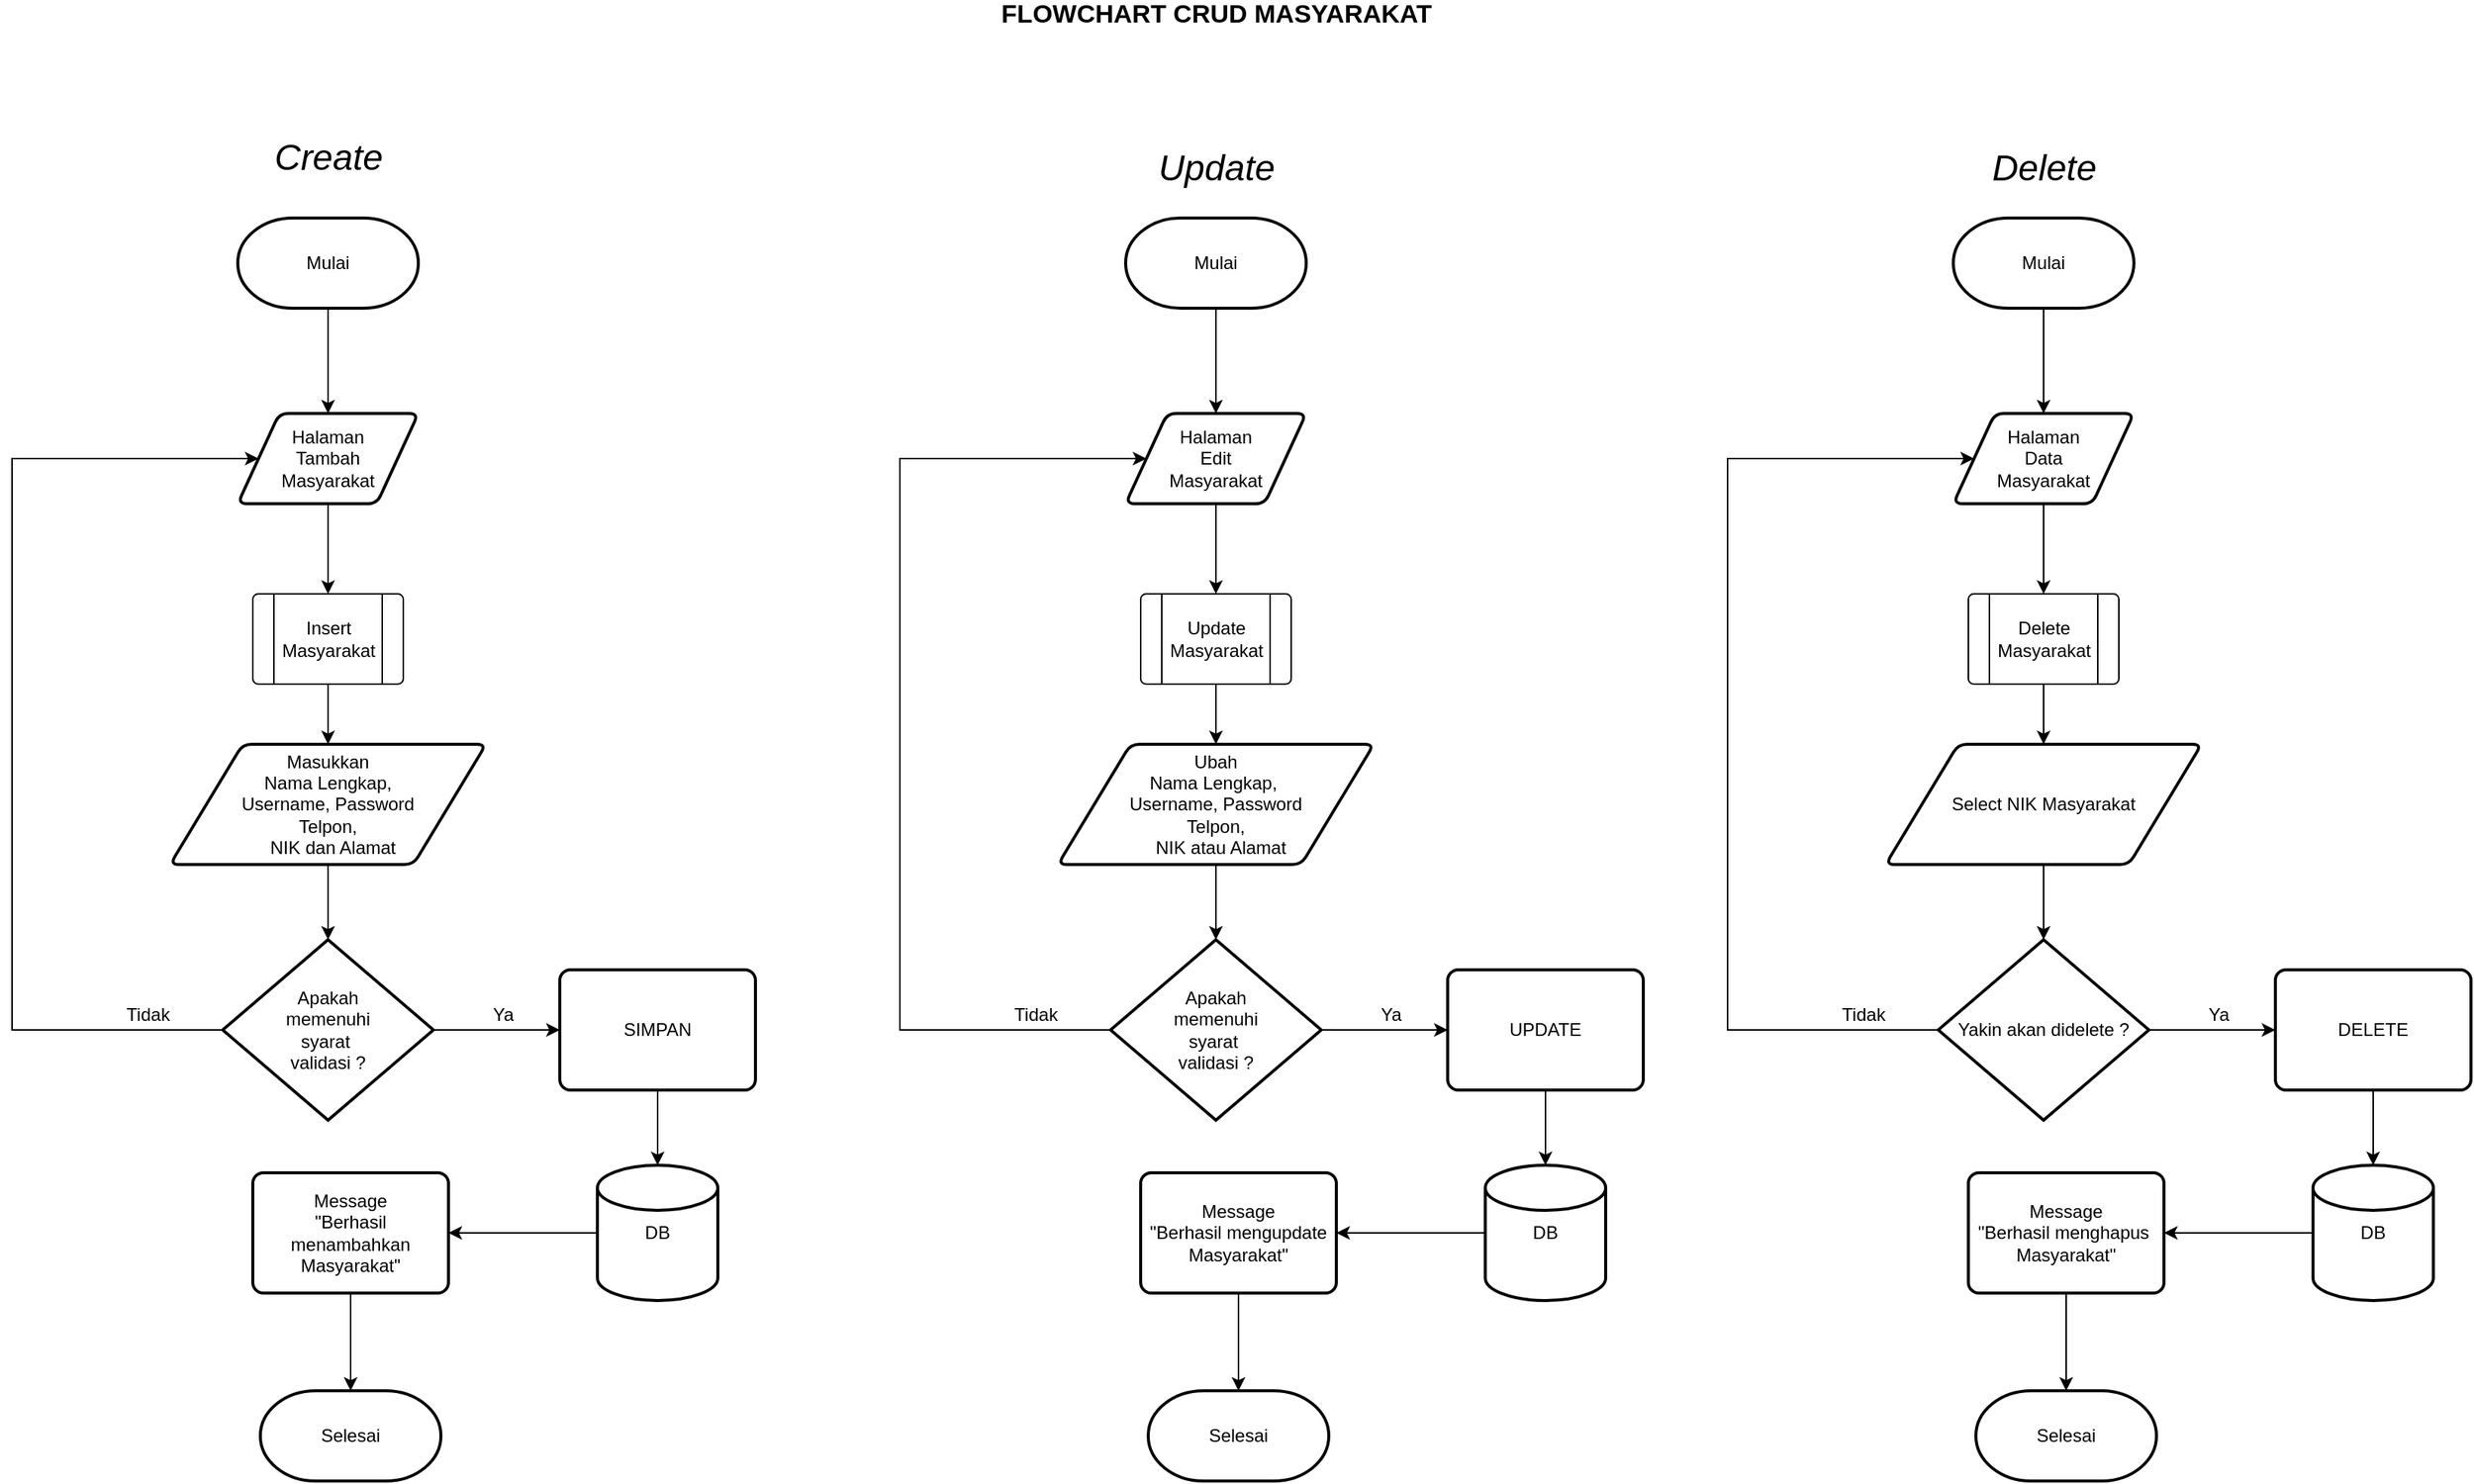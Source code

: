<mxfile version="12.9.10" type="device"><diagram id="C5RBs43oDa-KdzZeNtuy" name="Page-1"><mxGraphModel dx="868" dy="471" grid="1" gridSize="10" guides="1" tooltips="1" connect="1" arrows="1" fold="1" page="1" pageScale="1" pageWidth="827" pageHeight="1169" math="0" shadow="0"><root><mxCell id="WIyWlLk6GJQsqaUBKTNV-0"/><mxCell id="WIyWlLk6GJQsqaUBKTNV-1" parent="WIyWlLk6GJQsqaUBKTNV-0"/><mxCell id="OCHDClbWpU-l9dmNrM_P-1" value="&lt;font style=&quot;font-size: 17px&quot;&gt;FLOWCHART CRUD MASYARAKAT&lt;/font&gt;" style="text;html=1;align=center;verticalAlign=middle;resizable=0;points=[];autosize=1;strokeWidth=1;fontStyle=1" parent="WIyWlLk6GJQsqaUBKTNV-1" vertex="1"><mxGeometry x="690" y="20" width="300" height="20" as="geometry"/></mxCell><mxCell id="OCHDClbWpU-l9dmNrM_P-8" value="" style="edgeStyle=orthogonalEdgeStyle;rounded=0;orthogonalLoop=1;jettySize=auto;html=1;entryX=0.5;entryY=0;entryDx=0;entryDy=0;align=center;" parent="WIyWlLk6GJQsqaUBKTNV-1" source="OCHDClbWpU-l9dmNrM_P-4" target="OCHDClbWpU-l9dmNrM_P-18" edge="1"><mxGeometry relative="1" as="geometry"><mxPoint x="250" y="375" as="targetPoint"/></mxGeometry></mxCell><mxCell id="OCHDClbWpU-l9dmNrM_P-4" value="Halaman&lt;br&gt;Tambah&lt;br&gt;Masyarakat" style="shape=parallelogram;html=1;strokeWidth=2;perimeter=parallelogramPerimeter;whiteSpace=wrap;rounded=1;arcSize=12;size=0.23;align=center;" parent="WIyWlLk6GJQsqaUBKTNV-1" vertex="1"><mxGeometry x="190" y="295" width="120" height="60" as="geometry"/></mxCell><mxCell id="OCHDClbWpU-l9dmNrM_P-6" value="" style="edgeStyle=orthogonalEdgeStyle;rounded=0;orthogonalLoop=1;jettySize=auto;html=1;align=center;" parent="WIyWlLk6GJQsqaUBKTNV-1" source="OCHDClbWpU-l9dmNrM_P-5" target="OCHDClbWpU-l9dmNrM_P-4" edge="1"><mxGeometry relative="1" as="geometry"><Array as="points"><mxPoint x="250" y="275"/><mxPoint x="250" y="275"/></Array></mxGeometry></mxCell><mxCell id="OCHDClbWpU-l9dmNrM_P-5" value="Mulai" style="strokeWidth=2;html=1;shape=mxgraph.flowchart.terminator;whiteSpace=wrap;align=center;" parent="WIyWlLk6GJQsqaUBKTNV-1" vertex="1"><mxGeometry x="190" y="165" width="120" height="60" as="geometry"/></mxCell><mxCell id="OCHDClbWpU-l9dmNrM_P-12" value="" style="edgeStyle=orthogonalEdgeStyle;rounded=0;orthogonalLoop=1;jettySize=auto;html=1;align=center;" parent="WIyWlLk6GJQsqaUBKTNV-1" source="OCHDClbWpU-l9dmNrM_P-9" target="OCHDClbWpU-l9dmNrM_P-11" edge="1"><mxGeometry relative="1" as="geometry"/></mxCell><mxCell id="OCHDClbWpU-l9dmNrM_P-9" value="Masukkan&lt;br&gt;Nama Lengkap, &lt;br&gt;Username, Password&lt;br&gt;Telpon,&lt;br&gt;&amp;nbsp; NIK dan Alamat" style="shape=parallelogram;html=1;strokeWidth=2;perimeter=parallelogramPerimeter;whiteSpace=wrap;rounded=1;arcSize=12;size=0.23;align=center;" parent="WIyWlLk6GJQsqaUBKTNV-1" vertex="1"><mxGeometry x="145" y="515" width="210" height="80" as="geometry"/></mxCell><mxCell id="OCHDClbWpU-l9dmNrM_P-14" value="" style="edgeStyle=orthogonalEdgeStyle;rounded=0;orthogonalLoop=1;jettySize=auto;html=1;entryX=0;entryY=0.5;entryDx=0;entryDy=0;" parent="WIyWlLk6GJQsqaUBKTNV-1" source="OCHDClbWpU-l9dmNrM_P-11" target="OCHDClbWpU-l9dmNrM_P-4" edge="1"><mxGeometry relative="1" as="geometry"><mxPoint x="-70" y="325" as="targetPoint"/><Array as="points"><mxPoint x="40" y="705"/><mxPoint x="40" y="325"/></Array></mxGeometry></mxCell><mxCell id="OCHDClbWpU-l9dmNrM_P-16" value="" style="edgeStyle=orthogonalEdgeStyle;rounded=0;orthogonalLoop=1;jettySize=auto;html=1;align=center;" parent="WIyWlLk6GJQsqaUBKTNV-1" source="OCHDClbWpU-l9dmNrM_P-11" target="OCHDClbWpU-l9dmNrM_P-24" edge="1"><mxGeometry relative="1" as="geometry"><mxPoint x="400" y="705" as="targetPoint"/></mxGeometry></mxCell><mxCell id="OCHDClbWpU-l9dmNrM_P-11" value="Apakah&lt;br&gt;memenuhi&lt;br&gt;syarat&amp;nbsp;&lt;br&gt;validasi ?" style="strokeWidth=2;html=1;shape=mxgraph.flowchart.decision;whiteSpace=wrap;align=center;" parent="WIyWlLk6GJQsqaUBKTNV-1" vertex="1"><mxGeometry x="180" y="645" width="140" height="120" as="geometry"/></mxCell><mxCell id="OCHDClbWpU-l9dmNrM_P-17" value="Tidak" style="text;html=1;align=center;verticalAlign=middle;resizable=0;points=[];autosize=1;" parent="WIyWlLk6GJQsqaUBKTNV-1" vertex="1"><mxGeometry x="110" y="685" width="40" height="20" as="geometry"/></mxCell><mxCell id="OCHDClbWpU-l9dmNrM_P-22" value="" style="edgeStyle=orthogonalEdgeStyle;rounded=0;orthogonalLoop=1;jettySize=auto;html=1;align=center;" parent="WIyWlLk6GJQsqaUBKTNV-1" source="OCHDClbWpU-l9dmNrM_P-18" target="OCHDClbWpU-l9dmNrM_P-9" edge="1"><mxGeometry relative="1" as="geometry"/></mxCell><mxCell id="OCHDClbWpU-l9dmNrM_P-18" value="" style="verticalLabelPosition=bottom;verticalAlign=top;html=1;shape=process;whiteSpace=wrap;rounded=1;size=0.14;arcSize=6;strokeWidth=1;align=center;" parent="WIyWlLk6GJQsqaUBKTNV-1" vertex="1"><mxGeometry x="200" y="415" width="100" height="60" as="geometry"/></mxCell><mxCell id="OCHDClbWpU-l9dmNrM_P-23" value="Insert &lt;br&gt;Masyarakat" style="text;html=1;align=center;verticalAlign=middle;resizable=0;points=[];autosize=1;" parent="WIyWlLk6GJQsqaUBKTNV-1" vertex="1"><mxGeometry x="210" y="430" width="80" height="30" as="geometry"/></mxCell><mxCell id="OCHDClbWpU-l9dmNrM_P-26" value="" style="edgeStyle=orthogonalEdgeStyle;rounded=0;orthogonalLoop=1;jettySize=auto;html=1;align=center;" parent="WIyWlLk6GJQsqaUBKTNV-1" source="OCHDClbWpU-l9dmNrM_P-24" target="OCHDClbWpU-l9dmNrM_P-25" edge="1"><mxGeometry relative="1" as="geometry"/></mxCell><mxCell id="OCHDClbWpU-l9dmNrM_P-24" value="SIMPAN" style="rounded=1;whiteSpace=wrap;html=1;absoluteArcSize=1;arcSize=14;strokeWidth=2;align=center;" parent="WIyWlLk6GJQsqaUBKTNV-1" vertex="1"><mxGeometry x="404" y="665" width="130" height="80" as="geometry"/></mxCell><mxCell id="OCHDClbWpU-l9dmNrM_P-28" value="" style="edgeStyle=orthogonalEdgeStyle;rounded=0;orthogonalLoop=1;jettySize=auto;html=1;align=center;" parent="WIyWlLk6GJQsqaUBKTNV-1" source="OCHDClbWpU-l9dmNrM_P-25" target="OCHDClbWpU-l9dmNrM_P-27" edge="1"><mxGeometry relative="1" as="geometry"/></mxCell><mxCell id="OCHDClbWpU-l9dmNrM_P-25" value="DB" style="strokeWidth=2;html=1;shape=mxgraph.flowchart.database;whiteSpace=wrap;align=center;" parent="WIyWlLk6GJQsqaUBKTNV-1" vertex="1"><mxGeometry x="429" y="795" width="80" height="90" as="geometry"/></mxCell><mxCell id="OCHDClbWpU-l9dmNrM_P-30" value="" style="edgeStyle=orthogonalEdgeStyle;rounded=0;orthogonalLoop=1;jettySize=auto;html=1;align=center;" parent="WIyWlLk6GJQsqaUBKTNV-1" source="OCHDClbWpU-l9dmNrM_P-27" target="OCHDClbWpU-l9dmNrM_P-29" edge="1"><mxGeometry relative="1" as="geometry"/></mxCell><mxCell id="OCHDClbWpU-l9dmNrM_P-27" value="Message&lt;br&gt;&quot;Berhasil menambahkan &lt;br&gt;&lt;span&gt;Masyarakat&lt;/span&gt;&quot;" style="rounded=1;whiteSpace=wrap;html=1;absoluteArcSize=1;arcSize=14;strokeWidth=2;align=center;" parent="WIyWlLk6GJQsqaUBKTNV-1" vertex="1"><mxGeometry x="200" y="800" width="130" height="80" as="geometry"/></mxCell><mxCell id="OCHDClbWpU-l9dmNrM_P-29" value="Selesai" style="strokeWidth=2;html=1;shape=mxgraph.flowchart.terminator;whiteSpace=wrap;align=center;" parent="WIyWlLk6GJQsqaUBKTNV-1" vertex="1"><mxGeometry x="205" y="945" width="120" height="60" as="geometry"/></mxCell><mxCell id="OCHDClbWpU-l9dmNrM_P-31" value="Ya" style="text;html=1;align=center;verticalAlign=middle;resizable=0;points=[];autosize=1;" parent="WIyWlLk6GJQsqaUBKTNV-1" vertex="1"><mxGeometry x="351" y="685" width="30" height="20" as="geometry"/></mxCell><mxCell id="qB-X391iemQdr0O_PuVq-0" value="" style="edgeStyle=orthogonalEdgeStyle;rounded=0;orthogonalLoop=1;jettySize=auto;html=1;entryX=0.5;entryY=0;entryDx=0;entryDy=0;align=center;" parent="WIyWlLk6GJQsqaUBKTNV-1" source="qB-X391iemQdr0O_PuVq-1" target="qB-X391iemQdr0O_PuVq-11" edge="1"><mxGeometry relative="1" as="geometry"><mxPoint x="840" y="375" as="targetPoint"/></mxGeometry></mxCell><mxCell id="qB-X391iemQdr0O_PuVq-1" value="Halaman&lt;br&gt;Edit&lt;br&gt;Masyarakat" style="shape=parallelogram;html=1;strokeWidth=2;perimeter=parallelogramPerimeter;whiteSpace=wrap;rounded=1;arcSize=12;size=0.23;align=center;" parent="WIyWlLk6GJQsqaUBKTNV-1" vertex="1"><mxGeometry x="780" y="295" width="120" height="60" as="geometry"/></mxCell><mxCell id="qB-X391iemQdr0O_PuVq-2" value="" style="edgeStyle=orthogonalEdgeStyle;rounded=0;orthogonalLoop=1;jettySize=auto;html=1;align=center;" parent="WIyWlLk6GJQsqaUBKTNV-1" source="qB-X391iemQdr0O_PuVq-3" target="qB-X391iemQdr0O_PuVq-1" edge="1"><mxGeometry relative="1" as="geometry"><Array as="points"><mxPoint x="840" y="275"/><mxPoint x="840" y="275"/></Array></mxGeometry></mxCell><mxCell id="qB-X391iemQdr0O_PuVq-3" value="Mulai" style="strokeWidth=2;html=1;shape=mxgraph.flowchart.terminator;whiteSpace=wrap;align=center;" parent="WIyWlLk6GJQsqaUBKTNV-1" vertex="1"><mxGeometry x="780" y="165" width="120" height="60" as="geometry"/></mxCell><mxCell id="qB-X391iemQdr0O_PuVq-4" value="" style="edgeStyle=orthogonalEdgeStyle;rounded=0;orthogonalLoop=1;jettySize=auto;html=1;align=center;" parent="WIyWlLk6GJQsqaUBKTNV-1" source="qB-X391iemQdr0O_PuVq-5" target="qB-X391iemQdr0O_PuVq-8" edge="1"><mxGeometry relative="1" as="geometry"/></mxCell><mxCell id="qB-X391iemQdr0O_PuVq-5" value="Ubah&lt;br&gt;Nama Lengkap,&amp;nbsp;&lt;br&gt;Username, Password&lt;br&gt;Telpon,&lt;br&gt;&amp;nbsp; NIK atau Alamat" style="shape=parallelogram;html=1;strokeWidth=2;perimeter=parallelogramPerimeter;whiteSpace=wrap;rounded=1;arcSize=12;size=0.23;align=center;" parent="WIyWlLk6GJQsqaUBKTNV-1" vertex="1"><mxGeometry x="735" y="515" width="210" height="80" as="geometry"/></mxCell><mxCell id="qB-X391iemQdr0O_PuVq-6" value="" style="edgeStyle=orthogonalEdgeStyle;rounded=0;orthogonalLoop=1;jettySize=auto;html=1;entryX=0;entryY=0.5;entryDx=0;entryDy=0;" parent="WIyWlLk6GJQsqaUBKTNV-1" source="qB-X391iemQdr0O_PuVq-8" target="qB-X391iemQdr0O_PuVq-1" edge="1"><mxGeometry relative="1" as="geometry"><mxPoint x="520" y="325" as="targetPoint"/><Array as="points"><mxPoint x="630" y="705"/><mxPoint x="630" y="325"/></Array></mxGeometry></mxCell><mxCell id="qB-X391iemQdr0O_PuVq-7" value="" style="edgeStyle=orthogonalEdgeStyle;rounded=0;orthogonalLoop=1;jettySize=auto;html=1;align=center;" parent="WIyWlLk6GJQsqaUBKTNV-1" source="qB-X391iemQdr0O_PuVq-8" target="qB-X391iemQdr0O_PuVq-14" edge="1"><mxGeometry relative="1" as="geometry"><mxPoint x="990" y="705" as="targetPoint"/></mxGeometry></mxCell><mxCell id="qB-X391iemQdr0O_PuVq-8" value="Apakah&lt;br&gt;memenuhi&lt;br&gt;syarat&amp;nbsp;&lt;br&gt;validasi ?" style="strokeWidth=2;html=1;shape=mxgraph.flowchart.decision;whiteSpace=wrap;align=center;" parent="WIyWlLk6GJQsqaUBKTNV-1" vertex="1"><mxGeometry x="770" y="645" width="140" height="120" as="geometry"/></mxCell><mxCell id="qB-X391iemQdr0O_PuVq-9" value="Tidak" style="text;html=1;align=center;verticalAlign=middle;resizable=0;points=[];autosize=1;" parent="WIyWlLk6GJQsqaUBKTNV-1" vertex="1"><mxGeometry x="700" y="685" width="40" height="20" as="geometry"/></mxCell><mxCell id="qB-X391iemQdr0O_PuVq-10" value="" style="edgeStyle=orthogonalEdgeStyle;rounded=0;orthogonalLoop=1;jettySize=auto;html=1;align=center;" parent="WIyWlLk6GJQsqaUBKTNV-1" source="qB-X391iemQdr0O_PuVq-11" target="qB-X391iemQdr0O_PuVq-5" edge="1"><mxGeometry relative="1" as="geometry"/></mxCell><mxCell id="qB-X391iemQdr0O_PuVq-11" value="" style="verticalLabelPosition=bottom;verticalAlign=top;html=1;shape=process;whiteSpace=wrap;rounded=1;size=0.14;arcSize=6;strokeWidth=1;align=center;" parent="WIyWlLk6GJQsqaUBKTNV-1" vertex="1"><mxGeometry x="790" y="415" width="100" height="60" as="geometry"/></mxCell><mxCell id="qB-X391iemQdr0O_PuVq-12" value="Update&lt;br&gt;Masyarakat" style="text;html=1;align=center;verticalAlign=middle;resizable=0;points=[];autosize=1;" parent="WIyWlLk6GJQsqaUBKTNV-1" vertex="1"><mxGeometry x="800" y="430" width="80" height="30" as="geometry"/></mxCell><mxCell id="qB-X391iemQdr0O_PuVq-13" value="" style="edgeStyle=orthogonalEdgeStyle;rounded=0;orthogonalLoop=1;jettySize=auto;html=1;align=center;" parent="WIyWlLk6GJQsqaUBKTNV-1" source="qB-X391iemQdr0O_PuVq-14" target="qB-X391iemQdr0O_PuVq-16" edge="1"><mxGeometry relative="1" as="geometry"/></mxCell><mxCell id="qB-X391iemQdr0O_PuVq-14" value="UPDATE" style="rounded=1;whiteSpace=wrap;html=1;absoluteArcSize=1;arcSize=14;strokeWidth=2;align=center;" parent="WIyWlLk6GJQsqaUBKTNV-1" vertex="1"><mxGeometry x="994" y="665" width="130" height="80" as="geometry"/></mxCell><mxCell id="qB-X391iemQdr0O_PuVq-15" value="" style="edgeStyle=orthogonalEdgeStyle;rounded=0;orthogonalLoop=1;jettySize=auto;html=1;align=center;" parent="WIyWlLk6GJQsqaUBKTNV-1" source="qB-X391iemQdr0O_PuVq-16" target="qB-X391iemQdr0O_PuVq-18" edge="1"><mxGeometry relative="1" as="geometry"/></mxCell><mxCell id="qB-X391iemQdr0O_PuVq-16" value="DB" style="strokeWidth=2;html=1;shape=mxgraph.flowchart.database;whiteSpace=wrap;align=center;" parent="WIyWlLk6GJQsqaUBKTNV-1" vertex="1"><mxGeometry x="1019" y="795" width="80" height="90" as="geometry"/></mxCell><mxCell id="qB-X391iemQdr0O_PuVq-17" value="" style="edgeStyle=orthogonalEdgeStyle;rounded=0;orthogonalLoop=1;jettySize=auto;html=1;align=center;" parent="WIyWlLk6GJQsqaUBKTNV-1" source="qB-X391iemQdr0O_PuVq-18" target="qB-X391iemQdr0O_PuVq-19" edge="1"><mxGeometry relative="1" as="geometry"/></mxCell><mxCell id="qB-X391iemQdr0O_PuVq-18" value="Message&lt;br&gt;&quot;Berhasil mengupdate &lt;br&gt;&lt;span&gt;Masyarakat&lt;/span&gt;&quot;" style="rounded=1;whiteSpace=wrap;html=1;absoluteArcSize=1;arcSize=14;strokeWidth=2;align=center;" parent="WIyWlLk6GJQsqaUBKTNV-1" vertex="1"><mxGeometry x="790" y="800" width="130" height="80" as="geometry"/></mxCell><mxCell id="qB-X391iemQdr0O_PuVq-19" value="Selesai" style="strokeWidth=2;html=1;shape=mxgraph.flowchart.terminator;whiteSpace=wrap;align=center;" parent="WIyWlLk6GJQsqaUBKTNV-1" vertex="1"><mxGeometry x="795" y="945" width="120" height="60" as="geometry"/></mxCell><mxCell id="qB-X391iemQdr0O_PuVq-20" value="Ya" style="text;html=1;align=center;verticalAlign=middle;resizable=0;points=[];autosize=1;" parent="WIyWlLk6GJQsqaUBKTNV-1" vertex="1"><mxGeometry x="941" y="685" width="30" height="20" as="geometry"/></mxCell><mxCell id="qB-X391iemQdr0O_PuVq-21" value="" style="edgeStyle=orthogonalEdgeStyle;rounded=0;orthogonalLoop=1;jettySize=auto;html=1;entryX=0.5;entryY=0;entryDx=0;entryDy=0;align=center;" parent="WIyWlLk6GJQsqaUBKTNV-1" source="qB-X391iemQdr0O_PuVq-22" target="qB-X391iemQdr0O_PuVq-32" edge="1"><mxGeometry relative="1" as="geometry"><mxPoint x="1390" y="375" as="targetPoint"/></mxGeometry></mxCell><mxCell id="qB-X391iemQdr0O_PuVq-22" value="Halaman&lt;br&gt;Data&lt;br&gt;Masyarakat" style="shape=parallelogram;html=1;strokeWidth=2;perimeter=parallelogramPerimeter;whiteSpace=wrap;rounded=1;arcSize=12;size=0.23;align=center;" parent="WIyWlLk6GJQsqaUBKTNV-1" vertex="1"><mxGeometry x="1330" y="295" width="120" height="60" as="geometry"/></mxCell><mxCell id="qB-X391iemQdr0O_PuVq-23" value="" style="edgeStyle=orthogonalEdgeStyle;rounded=0;orthogonalLoop=1;jettySize=auto;html=1;align=center;" parent="WIyWlLk6GJQsqaUBKTNV-1" source="qB-X391iemQdr0O_PuVq-24" target="qB-X391iemQdr0O_PuVq-22" edge="1"><mxGeometry relative="1" as="geometry"><Array as="points"><mxPoint x="1390" y="275"/><mxPoint x="1390" y="275"/></Array></mxGeometry></mxCell><mxCell id="qB-X391iemQdr0O_PuVq-24" value="Mulai" style="strokeWidth=2;html=1;shape=mxgraph.flowchart.terminator;whiteSpace=wrap;align=center;" parent="WIyWlLk6GJQsqaUBKTNV-1" vertex="1"><mxGeometry x="1330" y="165" width="120" height="60" as="geometry"/></mxCell><mxCell id="qB-X391iemQdr0O_PuVq-25" value="" style="edgeStyle=orthogonalEdgeStyle;rounded=0;orthogonalLoop=1;jettySize=auto;html=1;align=center;" parent="WIyWlLk6GJQsqaUBKTNV-1" source="qB-X391iemQdr0O_PuVq-26" target="qB-X391iemQdr0O_PuVq-29" edge="1"><mxGeometry relative="1" as="geometry"/></mxCell><mxCell id="qB-X391iemQdr0O_PuVq-26" value="Select NIK&amp;nbsp;&lt;span&gt;Masyarakat&lt;/span&gt;" style="shape=parallelogram;html=1;strokeWidth=2;perimeter=parallelogramPerimeter;whiteSpace=wrap;rounded=1;arcSize=12;size=0.23;align=center;" parent="WIyWlLk6GJQsqaUBKTNV-1" vertex="1"><mxGeometry x="1285" y="515" width="210" height="80" as="geometry"/></mxCell><mxCell id="qB-X391iemQdr0O_PuVq-27" value="" style="edgeStyle=orthogonalEdgeStyle;rounded=0;orthogonalLoop=1;jettySize=auto;html=1;entryX=0;entryY=0.5;entryDx=0;entryDy=0;" parent="WIyWlLk6GJQsqaUBKTNV-1" source="qB-X391iemQdr0O_PuVq-29" target="qB-X391iemQdr0O_PuVq-22" edge="1"><mxGeometry relative="1" as="geometry"><mxPoint x="1070" y="325" as="targetPoint"/><Array as="points"><mxPoint x="1180" y="705"/><mxPoint x="1180" y="325"/></Array></mxGeometry></mxCell><mxCell id="qB-X391iemQdr0O_PuVq-28" value="" style="edgeStyle=orthogonalEdgeStyle;rounded=0;orthogonalLoop=1;jettySize=auto;html=1;align=center;" parent="WIyWlLk6GJQsqaUBKTNV-1" source="qB-X391iemQdr0O_PuVq-29" target="qB-X391iemQdr0O_PuVq-35" edge="1"><mxGeometry relative="1" as="geometry"><mxPoint x="1540" y="705" as="targetPoint"/></mxGeometry></mxCell><mxCell id="qB-X391iemQdr0O_PuVq-29" value="Yakin akan didelete ?" style="strokeWidth=2;html=1;shape=mxgraph.flowchart.decision;whiteSpace=wrap;align=center;" parent="WIyWlLk6GJQsqaUBKTNV-1" vertex="1"><mxGeometry x="1320" y="645" width="140" height="120" as="geometry"/></mxCell><mxCell id="qB-X391iemQdr0O_PuVq-30" value="Tidak" style="text;html=1;align=center;verticalAlign=middle;resizable=0;points=[];autosize=1;" parent="WIyWlLk6GJQsqaUBKTNV-1" vertex="1"><mxGeometry x="1250" y="685" width="40" height="20" as="geometry"/></mxCell><mxCell id="qB-X391iemQdr0O_PuVq-31" value="" style="edgeStyle=orthogonalEdgeStyle;rounded=0;orthogonalLoop=1;jettySize=auto;html=1;align=center;" parent="WIyWlLk6GJQsqaUBKTNV-1" source="qB-X391iemQdr0O_PuVq-32" target="qB-X391iemQdr0O_PuVq-26" edge="1"><mxGeometry relative="1" as="geometry"/></mxCell><mxCell id="qB-X391iemQdr0O_PuVq-32" value="" style="verticalLabelPosition=bottom;verticalAlign=top;html=1;shape=process;whiteSpace=wrap;rounded=1;size=0.14;arcSize=6;strokeWidth=1;align=center;" parent="WIyWlLk6GJQsqaUBKTNV-1" vertex="1"><mxGeometry x="1340" y="415" width="100" height="60" as="geometry"/></mxCell><mxCell id="qB-X391iemQdr0O_PuVq-33" value="Delete&lt;br&gt;Masyarakat" style="text;html=1;align=center;verticalAlign=middle;resizable=0;points=[];autosize=1;" parent="WIyWlLk6GJQsqaUBKTNV-1" vertex="1"><mxGeometry x="1350" y="430" width="80" height="30" as="geometry"/></mxCell><mxCell id="qB-X391iemQdr0O_PuVq-34" value="" style="edgeStyle=orthogonalEdgeStyle;rounded=0;orthogonalLoop=1;jettySize=auto;html=1;align=center;" parent="WIyWlLk6GJQsqaUBKTNV-1" source="qB-X391iemQdr0O_PuVq-35" target="qB-X391iemQdr0O_PuVq-37" edge="1"><mxGeometry relative="1" as="geometry"/></mxCell><mxCell id="qB-X391iemQdr0O_PuVq-35" value="DELETE" style="rounded=1;whiteSpace=wrap;html=1;absoluteArcSize=1;arcSize=14;strokeWidth=2;align=center;" parent="WIyWlLk6GJQsqaUBKTNV-1" vertex="1"><mxGeometry x="1544" y="665" width="130" height="80" as="geometry"/></mxCell><mxCell id="qB-X391iemQdr0O_PuVq-36" value="" style="edgeStyle=orthogonalEdgeStyle;rounded=0;orthogonalLoop=1;jettySize=auto;html=1;align=center;" parent="WIyWlLk6GJQsqaUBKTNV-1" source="qB-X391iemQdr0O_PuVq-37" target="qB-X391iemQdr0O_PuVq-39" edge="1"><mxGeometry relative="1" as="geometry"/></mxCell><mxCell id="qB-X391iemQdr0O_PuVq-37" value="DB" style="strokeWidth=2;html=1;shape=mxgraph.flowchart.database;whiteSpace=wrap;align=center;" parent="WIyWlLk6GJQsqaUBKTNV-1" vertex="1"><mxGeometry x="1569" y="795" width="80" height="90" as="geometry"/></mxCell><mxCell id="qB-X391iemQdr0O_PuVq-38" value="" style="edgeStyle=orthogonalEdgeStyle;rounded=0;orthogonalLoop=1;jettySize=auto;html=1;align=center;" parent="WIyWlLk6GJQsqaUBKTNV-1" source="qB-X391iemQdr0O_PuVq-39" target="qB-X391iemQdr0O_PuVq-40" edge="1"><mxGeometry relative="1" as="geometry"/></mxCell><mxCell id="qB-X391iemQdr0O_PuVq-39" value="Message&lt;br&gt;&quot;Berhasil menghapus&amp;nbsp;&lt;br&gt;&lt;span&gt;Masyarakat&lt;/span&gt;&quot;" style="rounded=1;whiteSpace=wrap;html=1;absoluteArcSize=1;arcSize=14;strokeWidth=2;align=center;" parent="WIyWlLk6GJQsqaUBKTNV-1" vertex="1"><mxGeometry x="1340" y="800" width="130" height="80" as="geometry"/></mxCell><mxCell id="qB-X391iemQdr0O_PuVq-40" value="Selesai" style="strokeWidth=2;html=1;shape=mxgraph.flowchart.terminator;whiteSpace=wrap;align=center;" parent="WIyWlLk6GJQsqaUBKTNV-1" vertex="1"><mxGeometry x="1345" y="945" width="120" height="60" as="geometry"/></mxCell><mxCell id="qB-X391iemQdr0O_PuVq-41" value="Ya" style="text;html=1;align=center;verticalAlign=middle;resizable=0;points=[];autosize=1;" parent="WIyWlLk6GJQsqaUBKTNV-1" vertex="1"><mxGeometry x="1491" y="685" width="30" height="20" as="geometry"/></mxCell><mxCell id="qB-X391iemQdr0O_PuVq-42" value="&lt;font style=&quot;font-size: 24px;&quot;&gt;Create&lt;/font&gt;" style="text;html=1;align=center;verticalAlign=middle;resizable=0;points=[];autosize=1;fontSize=24;fontStyle=2" parent="WIyWlLk6GJQsqaUBKTNV-1" vertex="1"><mxGeometry x="205" y="110" width="90" height="30" as="geometry"/></mxCell><mxCell id="qB-X391iemQdr0O_PuVq-43" value="&lt;font style=&quot;font-size: 24px;&quot;&gt;Update&lt;/font&gt;" style="text;html=1;align=center;verticalAlign=middle;resizable=0;points=[];autosize=1;fontSize=24;fontStyle=2" parent="WIyWlLk6GJQsqaUBKTNV-1" vertex="1"><mxGeometry x="795" y="117" width="90" height="30" as="geometry"/></mxCell><mxCell id="qB-X391iemQdr0O_PuVq-44" value="&lt;font style=&quot;font-size: 24px;&quot;&gt;Delete&lt;/font&gt;" style="text;html=1;align=center;verticalAlign=middle;resizable=0;points=[];autosize=1;fontSize=24;fontStyle=2" parent="WIyWlLk6GJQsqaUBKTNV-1" vertex="1"><mxGeometry x="1350" y="117" width="80" height="30" as="geometry"/></mxCell></root></mxGraphModel></diagram></mxfile>